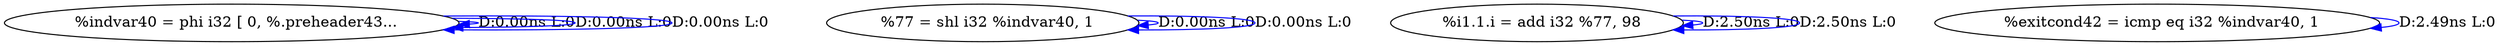 digraph {
Node0x3183c10[label="  %indvar40 = phi i32 [ 0, %.preheader43..."];
Node0x3183c10 -> Node0x3183c10[label="D:0.00ns L:0",color=blue];
Node0x3183c10 -> Node0x3183c10[label="D:0.00ns L:0",color=blue];
Node0x3183c10 -> Node0x3183c10[label="D:0.00ns L:0",color=blue];
Node0x3183cf0[label="  %77 = shl i32 %indvar40, 1"];
Node0x3183cf0 -> Node0x3183cf0[label="D:0.00ns L:0",color=blue];
Node0x3183cf0 -> Node0x3183cf0[label="D:0.00ns L:0",color=blue];
Node0x3183dd0[label="  %i1.1.i = add i32 %77, 98"];
Node0x3183dd0 -> Node0x3183dd0[label="D:2.50ns L:0",color=blue];
Node0x3183dd0 -> Node0x3183dd0[label="D:2.50ns L:0",color=blue];
Node0x3183eb0[label="  %exitcond42 = icmp eq i32 %indvar40, 1"];
Node0x3183eb0 -> Node0x3183eb0[label="D:2.49ns L:0",color=blue];
}

